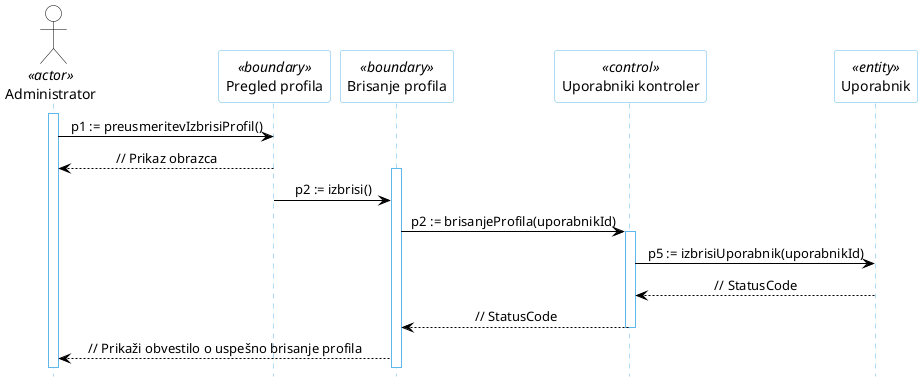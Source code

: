 @startuml
hide footbox

skinparam backgroundcolor transparent
skinparam defaultTextAlignment center
skinparam actorBorderColor black
skinparam actorBackgroundColor white
skinparam arrowColor black
skinparam sequenceLifeLineBorderColor #5FB8EC
skinparam sequenceParticipantBorderColor #5FB8EC
skinparam sequenceParticipantBackgroundColor white

actor "Administrator" AS U1 <<actor>>

participant "Pregled profila" as R6 <<boundary>>
participant "Brisanje profila" as R5 <<boundary>>
participant "Uporabniki kontroler" as R2 <<control>>
participant "Uporabnik" as R4 <<entity>>

activate U1
U1 -> R6: p1 := preusmeritevIzbrisiProfil()
R6 --> U1: // Prikaz obrazca
activate R5
R6 -> R5: p2 := izbrisi()
R5 -> R2: p2 := brisanjeProfila(uporabnikId)
activate R2
R2 -> R4: p5 := izbrisiUporabnik(uporabnikId)
R4 --> R2: // StatusCode
R2 --> R5: // StatusCode
deactivate R2
R5 --> U1: // Prikaži obvestilo o uspešno brisanje profila
@enduml